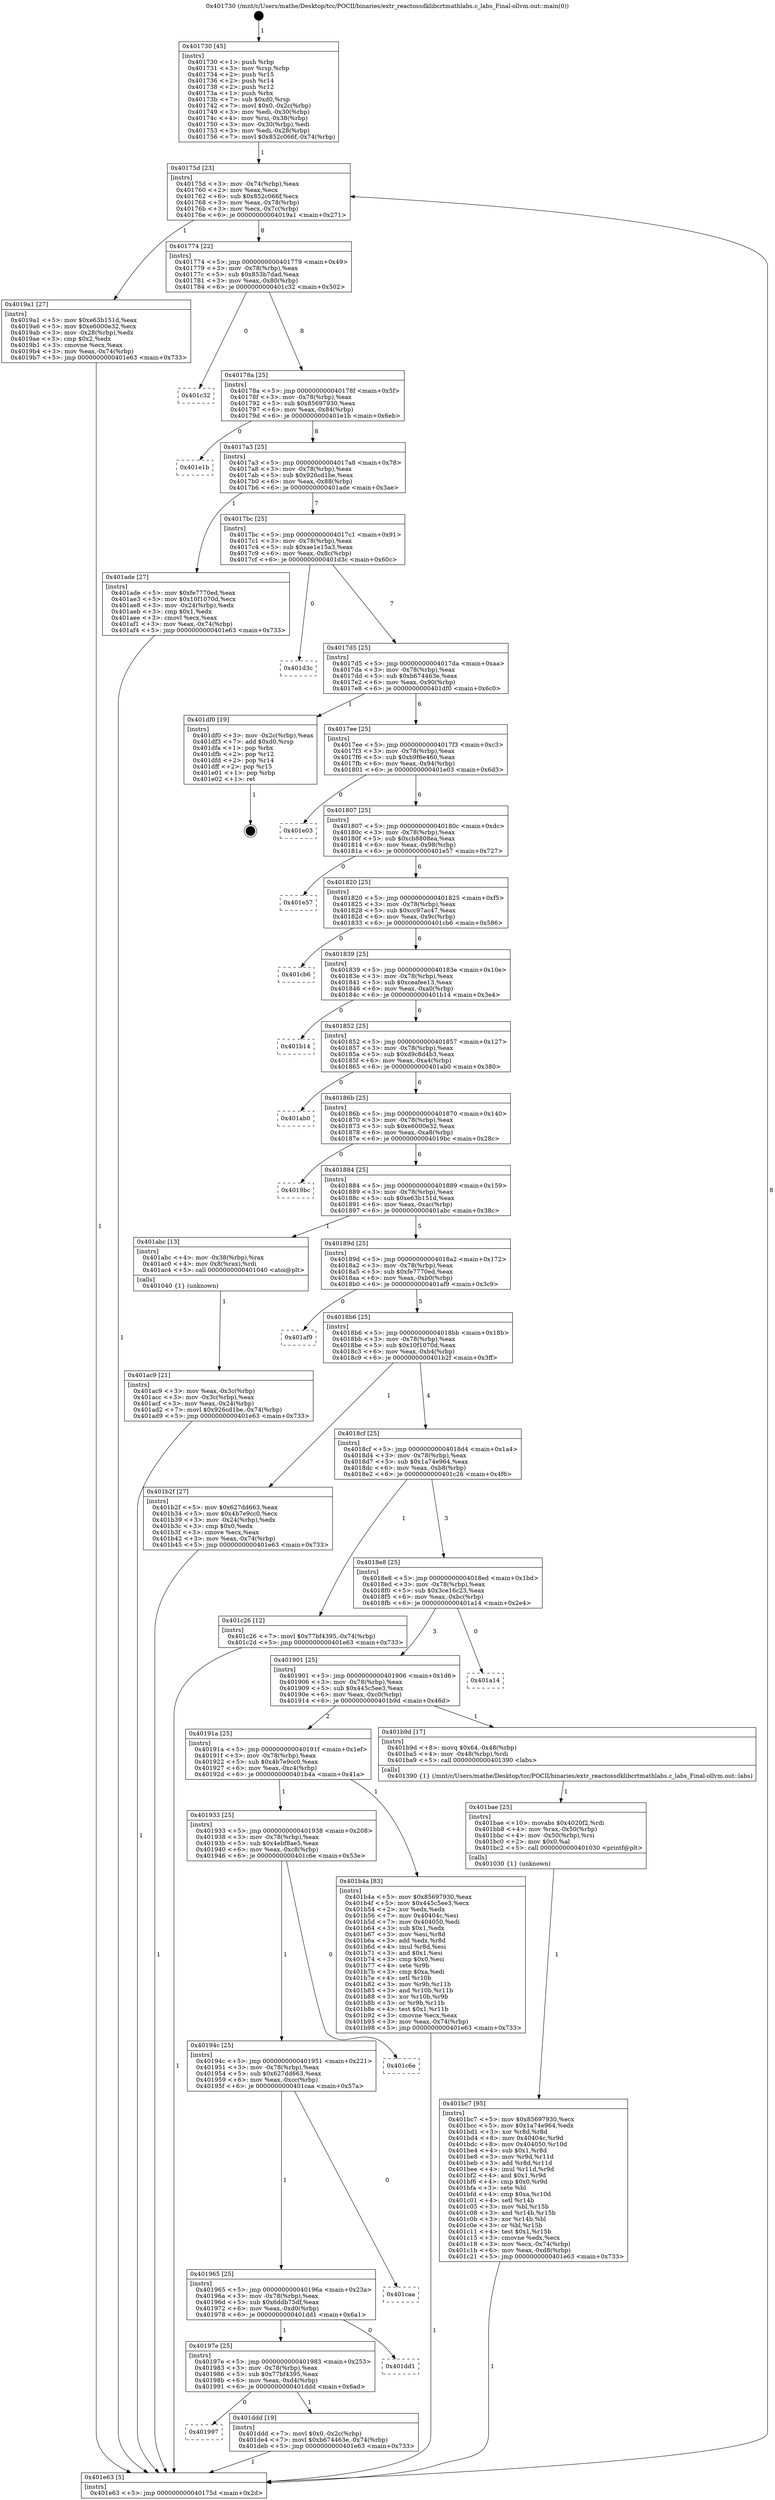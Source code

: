 digraph "0x401730" {
  label = "0x401730 (/mnt/c/Users/mathe/Desktop/tcc/POCII/binaries/extr_reactossdklibcrtmathlabs.c_labs_Final-ollvm.out::main(0))"
  labelloc = "t"
  node[shape=record]

  Entry [label="",width=0.3,height=0.3,shape=circle,fillcolor=black,style=filled]
  "0x40175d" [label="{
     0x40175d [23]\l
     | [instrs]\l
     &nbsp;&nbsp;0x40175d \<+3\>: mov -0x74(%rbp),%eax\l
     &nbsp;&nbsp;0x401760 \<+2\>: mov %eax,%ecx\l
     &nbsp;&nbsp;0x401762 \<+6\>: sub $0x852c066f,%ecx\l
     &nbsp;&nbsp;0x401768 \<+3\>: mov %eax,-0x78(%rbp)\l
     &nbsp;&nbsp;0x40176b \<+3\>: mov %ecx,-0x7c(%rbp)\l
     &nbsp;&nbsp;0x40176e \<+6\>: je 00000000004019a1 \<main+0x271\>\l
  }"]
  "0x4019a1" [label="{
     0x4019a1 [27]\l
     | [instrs]\l
     &nbsp;&nbsp;0x4019a1 \<+5\>: mov $0xe63b151d,%eax\l
     &nbsp;&nbsp;0x4019a6 \<+5\>: mov $0xe6000e32,%ecx\l
     &nbsp;&nbsp;0x4019ab \<+3\>: mov -0x28(%rbp),%edx\l
     &nbsp;&nbsp;0x4019ae \<+3\>: cmp $0x2,%edx\l
     &nbsp;&nbsp;0x4019b1 \<+3\>: cmovne %ecx,%eax\l
     &nbsp;&nbsp;0x4019b4 \<+3\>: mov %eax,-0x74(%rbp)\l
     &nbsp;&nbsp;0x4019b7 \<+5\>: jmp 0000000000401e63 \<main+0x733\>\l
  }"]
  "0x401774" [label="{
     0x401774 [22]\l
     | [instrs]\l
     &nbsp;&nbsp;0x401774 \<+5\>: jmp 0000000000401779 \<main+0x49\>\l
     &nbsp;&nbsp;0x401779 \<+3\>: mov -0x78(%rbp),%eax\l
     &nbsp;&nbsp;0x40177c \<+5\>: sub $0x853b7dad,%eax\l
     &nbsp;&nbsp;0x401781 \<+3\>: mov %eax,-0x80(%rbp)\l
     &nbsp;&nbsp;0x401784 \<+6\>: je 0000000000401c32 \<main+0x502\>\l
  }"]
  "0x401e63" [label="{
     0x401e63 [5]\l
     | [instrs]\l
     &nbsp;&nbsp;0x401e63 \<+5\>: jmp 000000000040175d \<main+0x2d\>\l
  }"]
  "0x401730" [label="{
     0x401730 [45]\l
     | [instrs]\l
     &nbsp;&nbsp;0x401730 \<+1\>: push %rbp\l
     &nbsp;&nbsp;0x401731 \<+3\>: mov %rsp,%rbp\l
     &nbsp;&nbsp;0x401734 \<+2\>: push %r15\l
     &nbsp;&nbsp;0x401736 \<+2\>: push %r14\l
     &nbsp;&nbsp;0x401738 \<+2\>: push %r12\l
     &nbsp;&nbsp;0x40173a \<+1\>: push %rbx\l
     &nbsp;&nbsp;0x40173b \<+7\>: sub $0xd0,%rsp\l
     &nbsp;&nbsp;0x401742 \<+7\>: movl $0x0,-0x2c(%rbp)\l
     &nbsp;&nbsp;0x401749 \<+3\>: mov %edi,-0x30(%rbp)\l
     &nbsp;&nbsp;0x40174c \<+4\>: mov %rsi,-0x38(%rbp)\l
     &nbsp;&nbsp;0x401750 \<+3\>: mov -0x30(%rbp),%edi\l
     &nbsp;&nbsp;0x401753 \<+3\>: mov %edi,-0x28(%rbp)\l
     &nbsp;&nbsp;0x401756 \<+7\>: movl $0x852c066f,-0x74(%rbp)\l
  }"]
  Exit [label="",width=0.3,height=0.3,shape=circle,fillcolor=black,style=filled,peripheries=2]
  "0x401c32" [label="{
     0x401c32\l
  }", style=dashed]
  "0x40178a" [label="{
     0x40178a [25]\l
     | [instrs]\l
     &nbsp;&nbsp;0x40178a \<+5\>: jmp 000000000040178f \<main+0x5f\>\l
     &nbsp;&nbsp;0x40178f \<+3\>: mov -0x78(%rbp),%eax\l
     &nbsp;&nbsp;0x401792 \<+5\>: sub $0x85697930,%eax\l
     &nbsp;&nbsp;0x401797 \<+6\>: mov %eax,-0x84(%rbp)\l
     &nbsp;&nbsp;0x40179d \<+6\>: je 0000000000401e1b \<main+0x6eb\>\l
  }"]
  "0x401997" [label="{
     0x401997\l
  }", style=dashed]
  "0x401e1b" [label="{
     0x401e1b\l
  }", style=dashed]
  "0x4017a3" [label="{
     0x4017a3 [25]\l
     | [instrs]\l
     &nbsp;&nbsp;0x4017a3 \<+5\>: jmp 00000000004017a8 \<main+0x78\>\l
     &nbsp;&nbsp;0x4017a8 \<+3\>: mov -0x78(%rbp),%eax\l
     &nbsp;&nbsp;0x4017ab \<+5\>: sub $0x926cd1be,%eax\l
     &nbsp;&nbsp;0x4017b0 \<+6\>: mov %eax,-0x88(%rbp)\l
     &nbsp;&nbsp;0x4017b6 \<+6\>: je 0000000000401ade \<main+0x3ae\>\l
  }"]
  "0x401ddd" [label="{
     0x401ddd [19]\l
     | [instrs]\l
     &nbsp;&nbsp;0x401ddd \<+7\>: movl $0x0,-0x2c(%rbp)\l
     &nbsp;&nbsp;0x401de4 \<+7\>: movl $0xb674463e,-0x74(%rbp)\l
     &nbsp;&nbsp;0x401deb \<+5\>: jmp 0000000000401e63 \<main+0x733\>\l
  }"]
  "0x401ade" [label="{
     0x401ade [27]\l
     | [instrs]\l
     &nbsp;&nbsp;0x401ade \<+5\>: mov $0xfe7770ed,%eax\l
     &nbsp;&nbsp;0x401ae3 \<+5\>: mov $0x10f1070d,%ecx\l
     &nbsp;&nbsp;0x401ae8 \<+3\>: mov -0x24(%rbp),%edx\l
     &nbsp;&nbsp;0x401aeb \<+3\>: cmp $0x1,%edx\l
     &nbsp;&nbsp;0x401aee \<+3\>: cmovl %ecx,%eax\l
     &nbsp;&nbsp;0x401af1 \<+3\>: mov %eax,-0x74(%rbp)\l
     &nbsp;&nbsp;0x401af4 \<+5\>: jmp 0000000000401e63 \<main+0x733\>\l
  }"]
  "0x4017bc" [label="{
     0x4017bc [25]\l
     | [instrs]\l
     &nbsp;&nbsp;0x4017bc \<+5\>: jmp 00000000004017c1 \<main+0x91\>\l
     &nbsp;&nbsp;0x4017c1 \<+3\>: mov -0x78(%rbp),%eax\l
     &nbsp;&nbsp;0x4017c4 \<+5\>: sub $0xae1e15a3,%eax\l
     &nbsp;&nbsp;0x4017c9 \<+6\>: mov %eax,-0x8c(%rbp)\l
     &nbsp;&nbsp;0x4017cf \<+6\>: je 0000000000401d3c \<main+0x60c\>\l
  }"]
  "0x40197e" [label="{
     0x40197e [25]\l
     | [instrs]\l
     &nbsp;&nbsp;0x40197e \<+5\>: jmp 0000000000401983 \<main+0x253\>\l
     &nbsp;&nbsp;0x401983 \<+3\>: mov -0x78(%rbp),%eax\l
     &nbsp;&nbsp;0x401986 \<+5\>: sub $0x77bf4395,%eax\l
     &nbsp;&nbsp;0x40198b \<+6\>: mov %eax,-0xd4(%rbp)\l
     &nbsp;&nbsp;0x401991 \<+6\>: je 0000000000401ddd \<main+0x6ad\>\l
  }"]
  "0x401d3c" [label="{
     0x401d3c\l
  }", style=dashed]
  "0x4017d5" [label="{
     0x4017d5 [25]\l
     | [instrs]\l
     &nbsp;&nbsp;0x4017d5 \<+5\>: jmp 00000000004017da \<main+0xaa\>\l
     &nbsp;&nbsp;0x4017da \<+3\>: mov -0x78(%rbp),%eax\l
     &nbsp;&nbsp;0x4017dd \<+5\>: sub $0xb674463e,%eax\l
     &nbsp;&nbsp;0x4017e2 \<+6\>: mov %eax,-0x90(%rbp)\l
     &nbsp;&nbsp;0x4017e8 \<+6\>: je 0000000000401df0 \<main+0x6c0\>\l
  }"]
  "0x401dd1" [label="{
     0x401dd1\l
  }", style=dashed]
  "0x401df0" [label="{
     0x401df0 [19]\l
     | [instrs]\l
     &nbsp;&nbsp;0x401df0 \<+3\>: mov -0x2c(%rbp),%eax\l
     &nbsp;&nbsp;0x401df3 \<+7\>: add $0xd0,%rsp\l
     &nbsp;&nbsp;0x401dfa \<+1\>: pop %rbx\l
     &nbsp;&nbsp;0x401dfb \<+2\>: pop %r12\l
     &nbsp;&nbsp;0x401dfd \<+2\>: pop %r14\l
     &nbsp;&nbsp;0x401dff \<+2\>: pop %r15\l
     &nbsp;&nbsp;0x401e01 \<+1\>: pop %rbp\l
     &nbsp;&nbsp;0x401e02 \<+1\>: ret\l
  }"]
  "0x4017ee" [label="{
     0x4017ee [25]\l
     | [instrs]\l
     &nbsp;&nbsp;0x4017ee \<+5\>: jmp 00000000004017f3 \<main+0xc3\>\l
     &nbsp;&nbsp;0x4017f3 \<+3\>: mov -0x78(%rbp),%eax\l
     &nbsp;&nbsp;0x4017f6 \<+5\>: sub $0xb9f6e460,%eax\l
     &nbsp;&nbsp;0x4017fb \<+6\>: mov %eax,-0x94(%rbp)\l
     &nbsp;&nbsp;0x401801 \<+6\>: je 0000000000401e03 \<main+0x6d3\>\l
  }"]
  "0x401965" [label="{
     0x401965 [25]\l
     | [instrs]\l
     &nbsp;&nbsp;0x401965 \<+5\>: jmp 000000000040196a \<main+0x23a\>\l
     &nbsp;&nbsp;0x40196a \<+3\>: mov -0x78(%rbp),%eax\l
     &nbsp;&nbsp;0x40196d \<+5\>: sub $0x6ddb75df,%eax\l
     &nbsp;&nbsp;0x401972 \<+6\>: mov %eax,-0xd0(%rbp)\l
     &nbsp;&nbsp;0x401978 \<+6\>: je 0000000000401dd1 \<main+0x6a1\>\l
  }"]
  "0x401e03" [label="{
     0x401e03\l
  }", style=dashed]
  "0x401807" [label="{
     0x401807 [25]\l
     | [instrs]\l
     &nbsp;&nbsp;0x401807 \<+5\>: jmp 000000000040180c \<main+0xdc\>\l
     &nbsp;&nbsp;0x40180c \<+3\>: mov -0x78(%rbp),%eax\l
     &nbsp;&nbsp;0x40180f \<+5\>: sub $0xcb8808ea,%eax\l
     &nbsp;&nbsp;0x401814 \<+6\>: mov %eax,-0x98(%rbp)\l
     &nbsp;&nbsp;0x40181a \<+6\>: je 0000000000401e57 \<main+0x727\>\l
  }"]
  "0x401caa" [label="{
     0x401caa\l
  }", style=dashed]
  "0x401e57" [label="{
     0x401e57\l
  }", style=dashed]
  "0x401820" [label="{
     0x401820 [25]\l
     | [instrs]\l
     &nbsp;&nbsp;0x401820 \<+5\>: jmp 0000000000401825 \<main+0xf5\>\l
     &nbsp;&nbsp;0x401825 \<+3\>: mov -0x78(%rbp),%eax\l
     &nbsp;&nbsp;0x401828 \<+5\>: sub $0xcc97ac47,%eax\l
     &nbsp;&nbsp;0x40182d \<+6\>: mov %eax,-0x9c(%rbp)\l
     &nbsp;&nbsp;0x401833 \<+6\>: je 0000000000401cb6 \<main+0x586\>\l
  }"]
  "0x40194c" [label="{
     0x40194c [25]\l
     | [instrs]\l
     &nbsp;&nbsp;0x40194c \<+5\>: jmp 0000000000401951 \<main+0x221\>\l
     &nbsp;&nbsp;0x401951 \<+3\>: mov -0x78(%rbp),%eax\l
     &nbsp;&nbsp;0x401954 \<+5\>: sub $0x627dd663,%eax\l
     &nbsp;&nbsp;0x401959 \<+6\>: mov %eax,-0xcc(%rbp)\l
     &nbsp;&nbsp;0x40195f \<+6\>: je 0000000000401caa \<main+0x57a\>\l
  }"]
  "0x401cb6" [label="{
     0x401cb6\l
  }", style=dashed]
  "0x401839" [label="{
     0x401839 [25]\l
     | [instrs]\l
     &nbsp;&nbsp;0x401839 \<+5\>: jmp 000000000040183e \<main+0x10e\>\l
     &nbsp;&nbsp;0x40183e \<+3\>: mov -0x78(%rbp),%eax\l
     &nbsp;&nbsp;0x401841 \<+5\>: sub $0xceafee13,%eax\l
     &nbsp;&nbsp;0x401846 \<+6\>: mov %eax,-0xa0(%rbp)\l
     &nbsp;&nbsp;0x40184c \<+6\>: je 0000000000401b14 \<main+0x3e4\>\l
  }"]
  "0x401c6e" [label="{
     0x401c6e\l
  }", style=dashed]
  "0x401b14" [label="{
     0x401b14\l
  }", style=dashed]
  "0x401852" [label="{
     0x401852 [25]\l
     | [instrs]\l
     &nbsp;&nbsp;0x401852 \<+5\>: jmp 0000000000401857 \<main+0x127\>\l
     &nbsp;&nbsp;0x401857 \<+3\>: mov -0x78(%rbp),%eax\l
     &nbsp;&nbsp;0x40185a \<+5\>: sub $0xd9c8d4b3,%eax\l
     &nbsp;&nbsp;0x40185f \<+6\>: mov %eax,-0xa4(%rbp)\l
     &nbsp;&nbsp;0x401865 \<+6\>: je 0000000000401ab0 \<main+0x380\>\l
  }"]
  "0x401bc7" [label="{
     0x401bc7 [95]\l
     | [instrs]\l
     &nbsp;&nbsp;0x401bc7 \<+5\>: mov $0x85697930,%ecx\l
     &nbsp;&nbsp;0x401bcc \<+5\>: mov $0x1a74e964,%edx\l
     &nbsp;&nbsp;0x401bd1 \<+3\>: xor %r8d,%r8d\l
     &nbsp;&nbsp;0x401bd4 \<+8\>: mov 0x40404c,%r9d\l
     &nbsp;&nbsp;0x401bdc \<+8\>: mov 0x404050,%r10d\l
     &nbsp;&nbsp;0x401be4 \<+4\>: sub $0x1,%r8d\l
     &nbsp;&nbsp;0x401be8 \<+3\>: mov %r9d,%r11d\l
     &nbsp;&nbsp;0x401beb \<+3\>: add %r8d,%r11d\l
     &nbsp;&nbsp;0x401bee \<+4\>: imul %r11d,%r9d\l
     &nbsp;&nbsp;0x401bf2 \<+4\>: and $0x1,%r9d\l
     &nbsp;&nbsp;0x401bf6 \<+4\>: cmp $0x0,%r9d\l
     &nbsp;&nbsp;0x401bfa \<+3\>: sete %bl\l
     &nbsp;&nbsp;0x401bfd \<+4\>: cmp $0xa,%r10d\l
     &nbsp;&nbsp;0x401c01 \<+4\>: setl %r14b\l
     &nbsp;&nbsp;0x401c05 \<+3\>: mov %bl,%r15b\l
     &nbsp;&nbsp;0x401c08 \<+3\>: and %r14b,%r15b\l
     &nbsp;&nbsp;0x401c0b \<+3\>: xor %r14b,%bl\l
     &nbsp;&nbsp;0x401c0e \<+3\>: or %bl,%r15b\l
     &nbsp;&nbsp;0x401c11 \<+4\>: test $0x1,%r15b\l
     &nbsp;&nbsp;0x401c15 \<+3\>: cmovne %edx,%ecx\l
     &nbsp;&nbsp;0x401c18 \<+3\>: mov %ecx,-0x74(%rbp)\l
     &nbsp;&nbsp;0x401c1b \<+6\>: mov %eax,-0xd8(%rbp)\l
     &nbsp;&nbsp;0x401c21 \<+5\>: jmp 0000000000401e63 \<main+0x733\>\l
  }"]
  "0x401ab0" [label="{
     0x401ab0\l
  }", style=dashed]
  "0x40186b" [label="{
     0x40186b [25]\l
     | [instrs]\l
     &nbsp;&nbsp;0x40186b \<+5\>: jmp 0000000000401870 \<main+0x140\>\l
     &nbsp;&nbsp;0x401870 \<+3\>: mov -0x78(%rbp),%eax\l
     &nbsp;&nbsp;0x401873 \<+5\>: sub $0xe6000e32,%eax\l
     &nbsp;&nbsp;0x401878 \<+6\>: mov %eax,-0xa8(%rbp)\l
     &nbsp;&nbsp;0x40187e \<+6\>: je 00000000004019bc \<main+0x28c\>\l
  }"]
  "0x401bae" [label="{
     0x401bae [25]\l
     | [instrs]\l
     &nbsp;&nbsp;0x401bae \<+10\>: movabs $0x4020f2,%rdi\l
     &nbsp;&nbsp;0x401bb8 \<+4\>: mov %rax,-0x50(%rbp)\l
     &nbsp;&nbsp;0x401bbc \<+4\>: mov -0x50(%rbp),%rsi\l
     &nbsp;&nbsp;0x401bc0 \<+2\>: mov $0x0,%al\l
     &nbsp;&nbsp;0x401bc2 \<+5\>: call 0000000000401030 \<printf@plt\>\l
     | [calls]\l
     &nbsp;&nbsp;0x401030 \{1\} (unknown)\l
  }"]
  "0x4019bc" [label="{
     0x4019bc\l
  }", style=dashed]
  "0x401884" [label="{
     0x401884 [25]\l
     | [instrs]\l
     &nbsp;&nbsp;0x401884 \<+5\>: jmp 0000000000401889 \<main+0x159\>\l
     &nbsp;&nbsp;0x401889 \<+3\>: mov -0x78(%rbp),%eax\l
     &nbsp;&nbsp;0x40188c \<+5\>: sub $0xe63b151d,%eax\l
     &nbsp;&nbsp;0x401891 \<+6\>: mov %eax,-0xac(%rbp)\l
     &nbsp;&nbsp;0x401897 \<+6\>: je 0000000000401abc \<main+0x38c\>\l
  }"]
  "0x401933" [label="{
     0x401933 [25]\l
     | [instrs]\l
     &nbsp;&nbsp;0x401933 \<+5\>: jmp 0000000000401938 \<main+0x208\>\l
     &nbsp;&nbsp;0x401938 \<+3\>: mov -0x78(%rbp),%eax\l
     &nbsp;&nbsp;0x40193b \<+5\>: sub $0x4ebf8ae5,%eax\l
     &nbsp;&nbsp;0x401940 \<+6\>: mov %eax,-0xc8(%rbp)\l
     &nbsp;&nbsp;0x401946 \<+6\>: je 0000000000401c6e \<main+0x53e\>\l
  }"]
  "0x401abc" [label="{
     0x401abc [13]\l
     | [instrs]\l
     &nbsp;&nbsp;0x401abc \<+4\>: mov -0x38(%rbp),%rax\l
     &nbsp;&nbsp;0x401ac0 \<+4\>: mov 0x8(%rax),%rdi\l
     &nbsp;&nbsp;0x401ac4 \<+5\>: call 0000000000401040 \<atoi@plt\>\l
     | [calls]\l
     &nbsp;&nbsp;0x401040 \{1\} (unknown)\l
  }"]
  "0x40189d" [label="{
     0x40189d [25]\l
     | [instrs]\l
     &nbsp;&nbsp;0x40189d \<+5\>: jmp 00000000004018a2 \<main+0x172\>\l
     &nbsp;&nbsp;0x4018a2 \<+3\>: mov -0x78(%rbp),%eax\l
     &nbsp;&nbsp;0x4018a5 \<+5\>: sub $0xfe7770ed,%eax\l
     &nbsp;&nbsp;0x4018aa \<+6\>: mov %eax,-0xb0(%rbp)\l
     &nbsp;&nbsp;0x4018b0 \<+6\>: je 0000000000401af9 \<main+0x3c9\>\l
  }"]
  "0x401ac9" [label="{
     0x401ac9 [21]\l
     | [instrs]\l
     &nbsp;&nbsp;0x401ac9 \<+3\>: mov %eax,-0x3c(%rbp)\l
     &nbsp;&nbsp;0x401acc \<+3\>: mov -0x3c(%rbp),%eax\l
     &nbsp;&nbsp;0x401acf \<+3\>: mov %eax,-0x24(%rbp)\l
     &nbsp;&nbsp;0x401ad2 \<+7\>: movl $0x926cd1be,-0x74(%rbp)\l
     &nbsp;&nbsp;0x401ad9 \<+5\>: jmp 0000000000401e63 \<main+0x733\>\l
  }"]
  "0x401b4a" [label="{
     0x401b4a [83]\l
     | [instrs]\l
     &nbsp;&nbsp;0x401b4a \<+5\>: mov $0x85697930,%eax\l
     &nbsp;&nbsp;0x401b4f \<+5\>: mov $0x445c5ee3,%ecx\l
     &nbsp;&nbsp;0x401b54 \<+2\>: xor %edx,%edx\l
     &nbsp;&nbsp;0x401b56 \<+7\>: mov 0x40404c,%esi\l
     &nbsp;&nbsp;0x401b5d \<+7\>: mov 0x404050,%edi\l
     &nbsp;&nbsp;0x401b64 \<+3\>: sub $0x1,%edx\l
     &nbsp;&nbsp;0x401b67 \<+3\>: mov %esi,%r8d\l
     &nbsp;&nbsp;0x401b6a \<+3\>: add %edx,%r8d\l
     &nbsp;&nbsp;0x401b6d \<+4\>: imul %r8d,%esi\l
     &nbsp;&nbsp;0x401b71 \<+3\>: and $0x1,%esi\l
     &nbsp;&nbsp;0x401b74 \<+3\>: cmp $0x0,%esi\l
     &nbsp;&nbsp;0x401b77 \<+4\>: sete %r9b\l
     &nbsp;&nbsp;0x401b7b \<+3\>: cmp $0xa,%edi\l
     &nbsp;&nbsp;0x401b7e \<+4\>: setl %r10b\l
     &nbsp;&nbsp;0x401b82 \<+3\>: mov %r9b,%r11b\l
     &nbsp;&nbsp;0x401b85 \<+3\>: and %r10b,%r11b\l
     &nbsp;&nbsp;0x401b88 \<+3\>: xor %r10b,%r9b\l
     &nbsp;&nbsp;0x401b8b \<+3\>: or %r9b,%r11b\l
     &nbsp;&nbsp;0x401b8e \<+4\>: test $0x1,%r11b\l
     &nbsp;&nbsp;0x401b92 \<+3\>: cmovne %ecx,%eax\l
     &nbsp;&nbsp;0x401b95 \<+3\>: mov %eax,-0x74(%rbp)\l
     &nbsp;&nbsp;0x401b98 \<+5\>: jmp 0000000000401e63 \<main+0x733\>\l
  }"]
  "0x401af9" [label="{
     0x401af9\l
  }", style=dashed]
  "0x4018b6" [label="{
     0x4018b6 [25]\l
     | [instrs]\l
     &nbsp;&nbsp;0x4018b6 \<+5\>: jmp 00000000004018bb \<main+0x18b\>\l
     &nbsp;&nbsp;0x4018bb \<+3\>: mov -0x78(%rbp),%eax\l
     &nbsp;&nbsp;0x4018be \<+5\>: sub $0x10f1070d,%eax\l
     &nbsp;&nbsp;0x4018c3 \<+6\>: mov %eax,-0xb4(%rbp)\l
     &nbsp;&nbsp;0x4018c9 \<+6\>: je 0000000000401b2f \<main+0x3ff\>\l
  }"]
  "0x40191a" [label="{
     0x40191a [25]\l
     | [instrs]\l
     &nbsp;&nbsp;0x40191a \<+5\>: jmp 000000000040191f \<main+0x1ef\>\l
     &nbsp;&nbsp;0x40191f \<+3\>: mov -0x78(%rbp),%eax\l
     &nbsp;&nbsp;0x401922 \<+5\>: sub $0x4b7e9cc0,%eax\l
     &nbsp;&nbsp;0x401927 \<+6\>: mov %eax,-0xc4(%rbp)\l
     &nbsp;&nbsp;0x40192d \<+6\>: je 0000000000401b4a \<main+0x41a\>\l
  }"]
  "0x401b2f" [label="{
     0x401b2f [27]\l
     | [instrs]\l
     &nbsp;&nbsp;0x401b2f \<+5\>: mov $0x627dd663,%eax\l
     &nbsp;&nbsp;0x401b34 \<+5\>: mov $0x4b7e9cc0,%ecx\l
     &nbsp;&nbsp;0x401b39 \<+3\>: mov -0x24(%rbp),%edx\l
     &nbsp;&nbsp;0x401b3c \<+3\>: cmp $0x0,%edx\l
     &nbsp;&nbsp;0x401b3f \<+3\>: cmove %ecx,%eax\l
     &nbsp;&nbsp;0x401b42 \<+3\>: mov %eax,-0x74(%rbp)\l
     &nbsp;&nbsp;0x401b45 \<+5\>: jmp 0000000000401e63 \<main+0x733\>\l
  }"]
  "0x4018cf" [label="{
     0x4018cf [25]\l
     | [instrs]\l
     &nbsp;&nbsp;0x4018cf \<+5\>: jmp 00000000004018d4 \<main+0x1a4\>\l
     &nbsp;&nbsp;0x4018d4 \<+3\>: mov -0x78(%rbp),%eax\l
     &nbsp;&nbsp;0x4018d7 \<+5\>: sub $0x1a74e964,%eax\l
     &nbsp;&nbsp;0x4018dc \<+6\>: mov %eax,-0xb8(%rbp)\l
     &nbsp;&nbsp;0x4018e2 \<+6\>: je 0000000000401c26 \<main+0x4f6\>\l
  }"]
  "0x401b9d" [label="{
     0x401b9d [17]\l
     | [instrs]\l
     &nbsp;&nbsp;0x401b9d \<+8\>: movq $0x64,-0x48(%rbp)\l
     &nbsp;&nbsp;0x401ba5 \<+4\>: mov -0x48(%rbp),%rdi\l
     &nbsp;&nbsp;0x401ba9 \<+5\>: call 0000000000401390 \<labs\>\l
     | [calls]\l
     &nbsp;&nbsp;0x401390 \{1\} (/mnt/c/Users/mathe/Desktop/tcc/POCII/binaries/extr_reactossdklibcrtmathlabs.c_labs_Final-ollvm.out::labs)\l
  }"]
  "0x401c26" [label="{
     0x401c26 [12]\l
     | [instrs]\l
     &nbsp;&nbsp;0x401c26 \<+7\>: movl $0x77bf4395,-0x74(%rbp)\l
     &nbsp;&nbsp;0x401c2d \<+5\>: jmp 0000000000401e63 \<main+0x733\>\l
  }"]
  "0x4018e8" [label="{
     0x4018e8 [25]\l
     | [instrs]\l
     &nbsp;&nbsp;0x4018e8 \<+5\>: jmp 00000000004018ed \<main+0x1bd\>\l
     &nbsp;&nbsp;0x4018ed \<+3\>: mov -0x78(%rbp),%eax\l
     &nbsp;&nbsp;0x4018f0 \<+5\>: sub $0x3ce16c23,%eax\l
     &nbsp;&nbsp;0x4018f5 \<+6\>: mov %eax,-0xbc(%rbp)\l
     &nbsp;&nbsp;0x4018fb \<+6\>: je 0000000000401a14 \<main+0x2e4\>\l
  }"]
  "0x401901" [label="{
     0x401901 [25]\l
     | [instrs]\l
     &nbsp;&nbsp;0x401901 \<+5\>: jmp 0000000000401906 \<main+0x1d6\>\l
     &nbsp;&nbsp;0x401906 \<+3\>: mov -0x78(%rbp),%eax\l
     &nbsp;&nbsp;0x401909 \<+5\>: sub $0x445c5ee3,%eax\l
     &nbsp;&nbsp;0x40190e \<+6\>: mov %eax,-0xc0(%rbp)\l
     &nbsp;&nbsp;0x401914 \<+6\>: je 0000000000401b9d \<main+0x46d\>\l
  }"]
  "0x401a14" [label="{
     0x401a14\l
  }", style=dashed]
  Entry -> "0x401730" [label=" 1"]
  "0x40175d" -> "0x4019a1" [label=" 1"]
  "0x40175d" -> "0x401774" [label=" 8"]
  "0x4019a1" -> "0x401e63" [label=" 1"]
  "0x401730" -> "0x40175d" [label=" 1"]
  "0x401e63" -> "0x40175d" [label=" 8"]
  "0x401df0" -> Exit [label=" 1"]
  "0x401774" -> "0x401c32" [label=" 0"]
  "0x401774" -> "0x40178a" [label=" 8"]
  "0x401ddd" -> "0x401e63" [label=" 1"]
  "0x40178a" -> "0x401e1b" [label=" 0"]
  "0x40178a" -> "0x4017a3" [label=" 8"]
  "0x40197e" -> "0x401997" [label=" 0"]
  "0x4017a3" -> "0x401ade" [label=" 1"]
  "0x4017a3" -> "0x4017bc" [label=" 7"]
  "0x40197e" -> "0x401ddd" [label=" 1"]
  "0x4017bc" -> "0x401d3c" [label=" 0"]
  "0x4017bc" -> "0x4017d5" [label=" 7"]
  "0x401965" -> "0x40197e" [label=" 1"]
  "0x4017d5" -> "0x401df0" [label=" 1"]
  "0x4017d5" -> "0x4017ee" [label=" 6"]
  "0x401965" -> "0x401dd1" [label=" 0"]
  "0x4017ee" -> "0x401e03" [label=" 0"]
  "0x4017ee" -> "0x401807" [label=" 6"]
  "0x40194c" -> "0x401965" [label=" 1"]
  "0x401807" -> "0x401e57" [label=" 0"]
  "0x401807" -> "0x401820" [label=" 6"]
  "0x40194c" -> "0x401caa" [label=" 0"]
  "0x401820" -> "0x401cb6" [label=" 0"]
  "0x401820" -> "0x401839" [label=" 6"]
  "0x401933" -> "0x40194c" [label=" 1"]
  "0x401839" -> "0x401b14" [label=" 0"]
  "0x401839" -> "0x401852" [label=" 6"]
  "0x401933" -> "0x401c6e" [label=" 0"]
  "0x401852" -> "0x401ab0" [label=" 0"]
  "0x401852" -> "0x40186b" [label=" 6"]
  "0x401c26" -> "0x401e63" [label=" 1"]
  "0x40186b" -> "0x4019bc" [label=" 0"]
  "0x40186b" -> "0x401884" [label=" 6"]
  "0x401bc7" -> "0x401e63" [label=" 1"]
  "0x401884" -> "0x401abc" [label=" 1"]
  "0x401884" -> "0x40189d" [label=" 5"]
  "0x401abc" -> "0x401ac9" [label=" 1"]
  "0x401ac9" -> "0x401e63" [label=" 1"]
  "0x401ade" -> "0x401e63" [label=" 1"]
  "0x401bae" -> "0x401bc7" [label=" 1"]
  "0x40189d" -> "0x401af9" [label=" 0"]
  "0x40189d" -> "0x4018b6" [label=" 5"]
  "0x401b9d" -> "0x401bae" [label=" 1"]
  "0x4018b6" -> "0x401b2f" [label=" 1"]
  "0x4018b6" -> "0x4018cf" [label=" 4"]
  "0x401b2f" -> "0x401e63" [label=" 1"]
  "0x40191a" -> "0x401933" [label=" 1"]
  "0x4018cf" -> "0x401c26" [label=" 1"]
  "0x4018cf" -> "0x4018e8" [label=" 3"]
  "0x40191a" -> "0x401b4a" [label=" 1"]
  "0x4018e8" -> "0x401a14" [label=" 0"]
  "0x4018e8" -> "0x401901" [label=" 3"]
  "0x401b4a" -> "0x401e63" [label=" 1"]
  "0x401901" -> "0x401b9d" [label=" 1"]
  "0x401901" -> "0x40191a" [label=" 2"]
}
